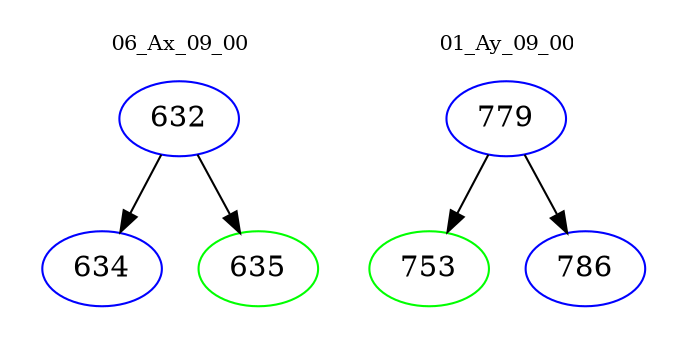 digraph{
subgraph cluster_0 {
color = white
label = "06_Ax_09_00";
fontsize=10;
T0_632 [label="632", color="blue"]
T0_632 -> T0_634 [color="black"]
T0_634 [label="634", color="blue"]
T0_632 -> T0_635 [color="black"]
T0_635 [label="635", color="green"]
}
subgraph cluster_1 {
color = white
label = "01_Ay_09_00";
fontsize=10;
T1_779 [label="779", color="blue"]
T1_779 -> T1_753 [color="black"]
T1_753 [label="753", color="green"]
T1_779 -> T1_786 [color="black"]
T1_786 [label="786", color="blue"]
}
}
